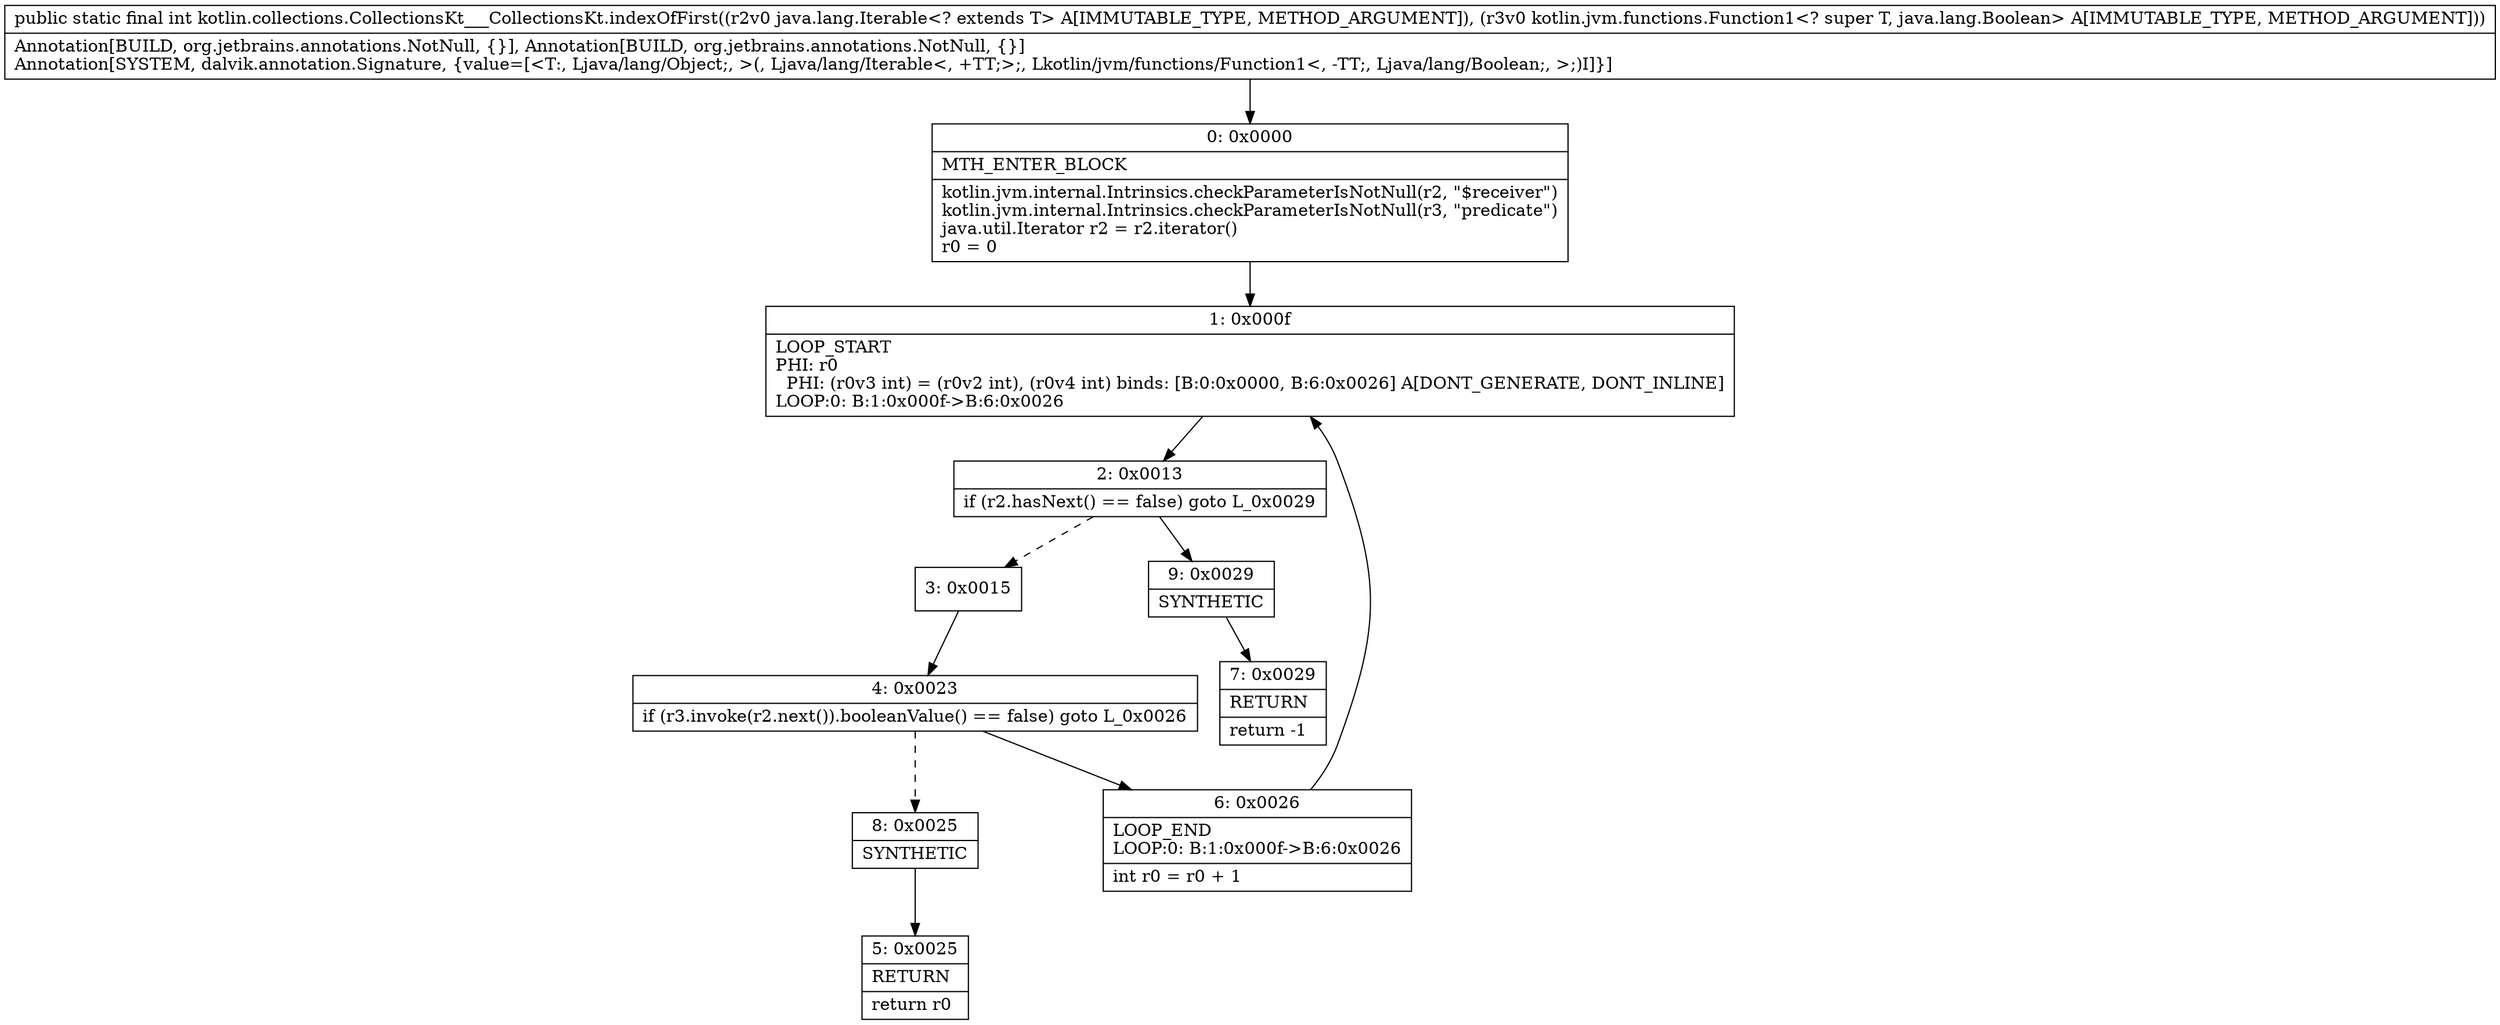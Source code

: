 digraph "CFG forkotlin.collections.CollectionsKt___CollectionsKt.indexOfFirst(Ljava\/lang\/Iterable;Lkotlin\/jvm\/functions\/Function1;)I" {
Node_0 [shape=record,label="{0\:\ 0x0000|MTH_ENTER_BLOCK\l|kotlin.jvm.internal.Intrinsics.checkParameterIsNotNull(r2, \"$receiver\")\lkotlin.jvm.internal.Intrinsics.checkParameterIsNotNull(r3, \"predicate\")\ljava.util.Iterator r2 = r2.iterator()\lr0 = 0\l}"];
Node_1 [shape=record,label="{1\:\ 0x000f|LOOP_START\lPHI: r0 \l  PHI: (r0v3 int) = (r0v2 int), (r0v4 int) binds: [B:0:0x0000, B:6:0x0026] A[DONT_GENERATE, DONT_INLINE]\lLOOP:0: B:1:0x000f\-\>B:6:0x0026\l}"];
Node_2 [shape=record,label="{2\:\ 0x0013|if (r2.hasNext() == false) goto L_0x0029\l}"];
Node_3 [shape=record,label="{3\:\ 0x0015}"];
Node_4 [shape=record,label="{4\:\ 0x0023|if (r3.invoke(r2.next()).booleanValue() == false) goto L_0x0026\l}"];
Node_5 [shape=record,label="{5\:\ 0x0025|RETURN\l|return r0\l}"];
Node_6 [shape=record,label="{6\:\ 0x0026|LOOP_END\lLOOP:0: B:1:0x000f\-\>B:6:0x0026\l|int r0 = r0 + 1\l}"];
Node_7 [shape=record,label="{7\:\ 0x0029|RETURN\l|return \-1\l}"];
Node_8 [shape=record,label="{8\:\ 0x0025|SYNTHETIC\l}"];
Node_9 [shape=record,label="{9\:\ 0x0029|SYNTHETIC\l}"];
MethodNode[shape=record,label="{public static final int kotlin.collections.CollectionsKt___CollectionsKt.indexOfFirst((r2v0 java.lang.Iterable\<? extends T\> A[IMMUTABLE_TYPE, METHOD_ARGUMENT]), (r3v0 kotlin.jvm.functions.Function1\<? super T, java.lang.Boolean\> A[IMMUTABLE_TYPE, METHOD_ARGUMENT]))  | Annotation[BUILD, org.jetbrains.annotations.NotNull, \{\}], Annotation[BUILD, org.jetbrains.annotations.NotNull, \{\}]\lAnnotation[SYSTEM, dalvik.annotation.Signature, \{value=[\<T:, Ljava\/lang\/Object;, \>(, Ljava\/lang\/Iterable\<, +TT;\>;, Lkotlin\/jvm\/functions\/Function1\<, \-TT;, Ljava\/lang\/Boolean;, \>;)I]\}]\l}"];
MethodNode -> Node_0;
Node_0 -> Node_1;
Node_1 -> Node_2;
Node_2 -> Node_3[style=dashed];
Node_2 -> Node_9;
Node_3 -> Node_4;
Node_4 -> Node_6;
Node_4 -> Node_8[style=dashed];
Node_6 -> Node_1;
Node_8 -> Node_5;
Node_9 -> Node_7;
}

